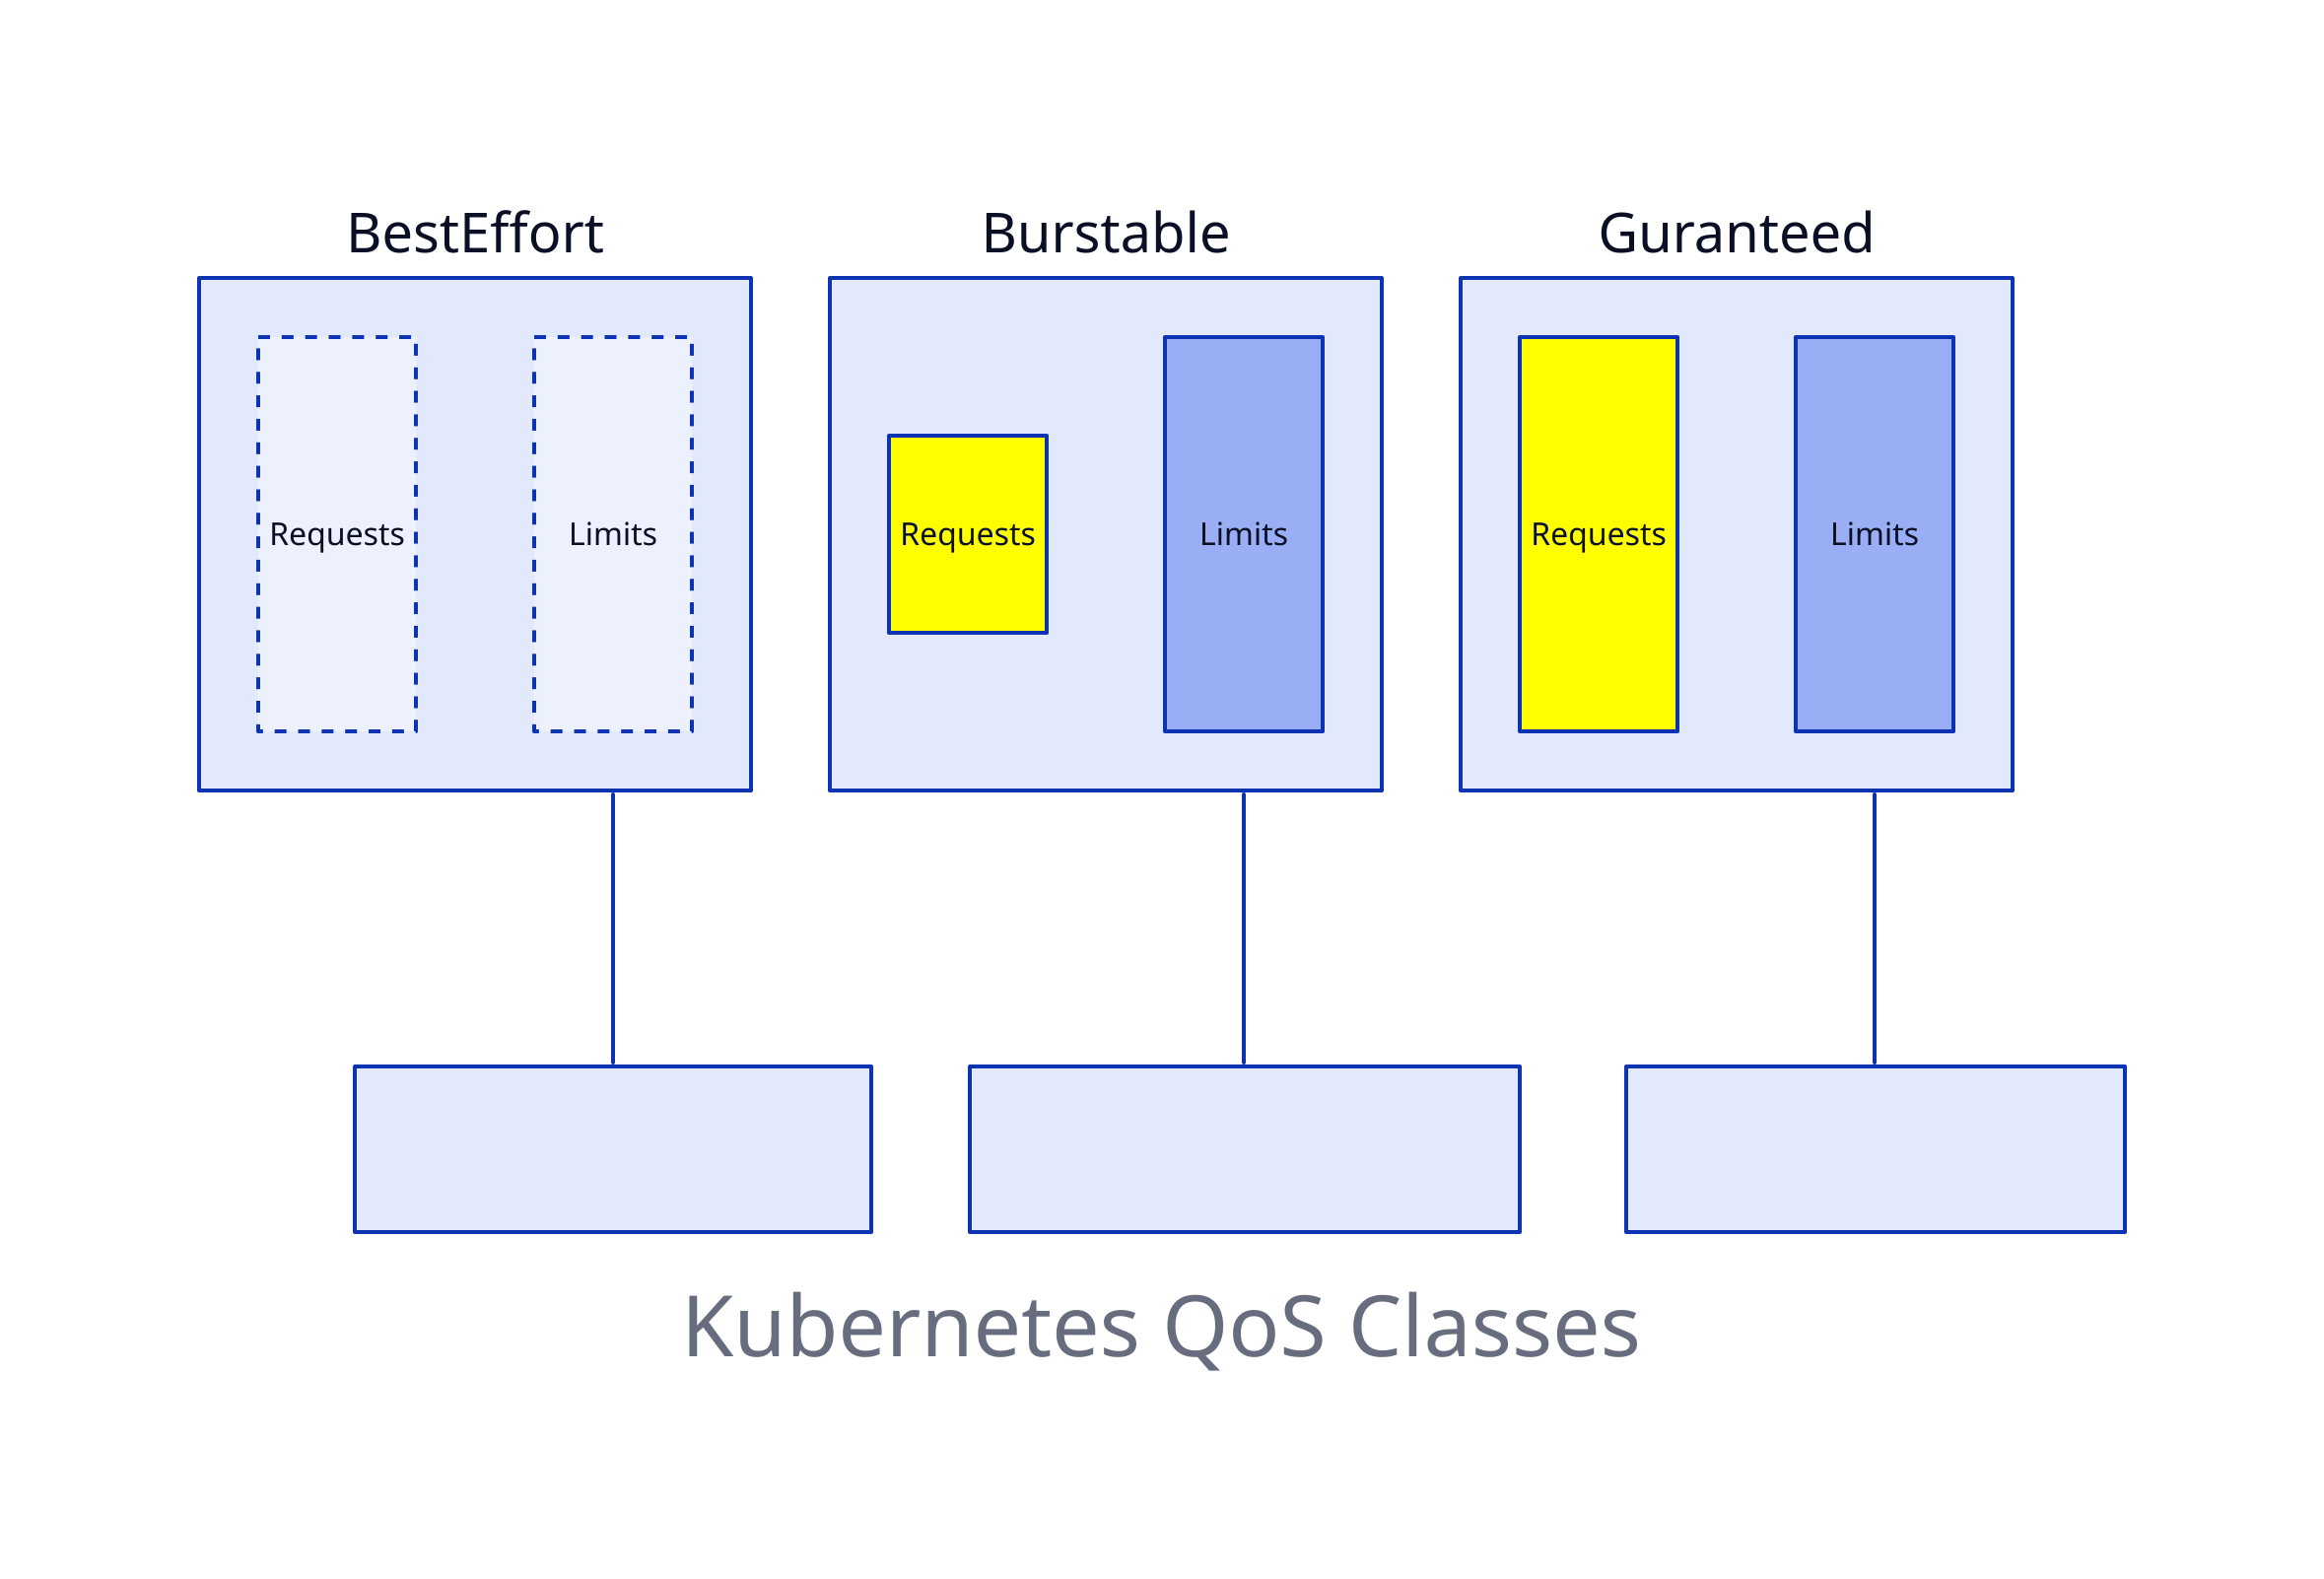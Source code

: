 classes: {
  no_request: {
    label: "Requests"
    shape: rectangle
    width: 80
    height: 200
    style: {
      shadow: false
      stroke-dash: 3
    }
  }
  no_limit: {
    label: "Limits"
    shape: rectangle
    width: 80
    height: 200
    style: {
      shadow: false
      stroke-dash: 3
    }
  }
  request50: {
    label: "Requests"
    shape: rectangle
    width: 80
    height: 100
    style: {
      shadow: false
      fill: yellow
    }
  }
  request100: {
    label: "Requests"
    shape: rectangle
    width: 80
    height: 200
    style: {
      shadow: false
      fill: yellow
    }
  }
  limit100: {
    label: "Limits"
    shape: rectangle
    width: 80
    height: 200
    style: {
      shadow: false
      fill: "#99AEF4"
    }
  }
}

BestEffort: {
  x1.class: no_request
  y1.class: no_limit
}

Burstable: {
  x2.class: request50
  y2.class: limit100
}

Guranteed: {
  x3.class: request100
  y3.class: limit100
}

BestEffort -- BestEffortExplanation
Burstable -- BurstableExplanation
Guranteed -- GuranteedExplanation

GuranteedExplanation: "" {
  GuranteedExplanation: |md
    requests and limits are equal
  |
}

BurstableExplanation: "" {
  BurstableExplanation: |md
    requests and limits are not equal
  |
}

BestEffortExplanation: "" {
  BestEffortExplanation: |md
    requests and limits are not set
  |
}

title1: Kubernetes QoS Classes {
  shape: text
  near: bottom-center
  style: {
    font-size: 43
    italic: true
  }
}

